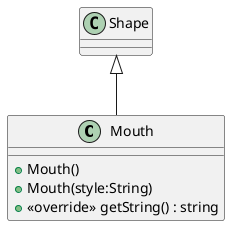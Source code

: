@startuml
class Mouth {
    + Mouth()
    + Mouth(style:String)
    + <<override>> getString() : string
}
Shape <|-- Mouth
@enduml

